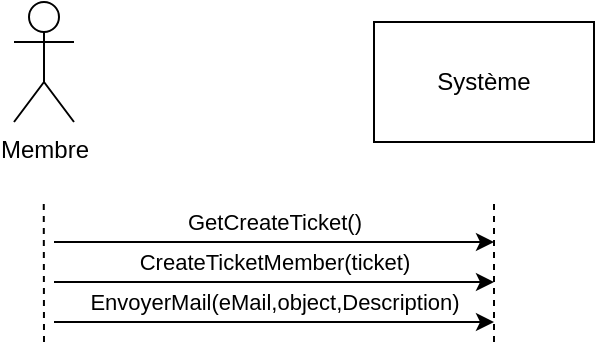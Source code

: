 <mxfile version="13.1.3"><diagram id="HokmBCTXs0-2HbBA9BNa" name="Page-1"><mxGraphModel dx="538" dy="485" grid="1" gridSize="10" guides="1" tooltips="1" connect="1" arrows="1" fold="1" page="1" pageScale="1" pageWidth="827" pageHeight="1169" math="0" shadow="0"><root><mxCell id="0"/><mxCell id="1" parent="0"/><mxCell id="VDEviaoX91W6Sij0hg4o-57" value="Membre" style="shape=umlActor;verticalLabelPosition=bottom;labelBackgroundColor=#ffffff;verticalAlign=top;html=1;outlineConnect=0;" vertex="1" parent="1"><mxGeometry x="370" y="280" width="30" height="60" as="geometry"/></mxCell><mxCell id="VDEviaoX91W6Sij0hg4o-58" value="GetCreateTicket()" style="endArrow=classic;html=1;" edge="1" parent="1"><mxGeometry y="10" width="50" height="50" relative="1" as="geometry"><mxPoint x="390" y="400" as="sourcePoint"/><mxPoint x="610" y="400" as="targetPoint"/><mxPoint as="offset"/></mxGeometry></mxCell><mxCell id="VDEviaoX91W6Sij0hg4o-59" value="Système" style="rounded=0;whiteSpace=wrap;html=1;" vertex="1" parent="1"><mxGeometry x="550" y="290" width="110" height="60" as="geometry"/></mxCell><mxCell id="VDEviaoX91W6Sij0hg4o-60" value="" style="endArrow=none;dashed=1;html=1;" edge="1" parent="1"><mxGeometry width="50" height="50" relative="1" as="geometry"><mxPoint x="610" y="450" as="sourcePoint"/><mxPoint x="610" y="380" as="targetPoint"/></mxGeometry></mxCell><mxCell id="VDEviaoX91W6Sij0hg4o-61" value="" style="endArrow=none;dashed=1;html=1;" edge="1" parent="1"><mxGeometry width="50" height="50" relative="1" as="geometry"><mxPoint x="385" y="450" as="sourcePoint"/><mxPoint x="384.88" y="380" as="targetPoint"/></mxGeometry></mxCell><mxCell id="VDEviaoX91W6Sij0hg4o-62" value="CreateTicketMember(ticket)" style="endArrow=classic;html=1;" edge="1" parent="1"><mxGeometry y="10" width="50" height="50" relative="1" as="geometry"><mxPoint x="390" y="420" as="sourcePoint"/><mxPoint x="610" y="420" as="targetPoint"/><mxPoint as="offset"/></mxGeometry></mxCell><mxCell id="VDEviaoX91W6Sij0hg4o-63" value="EnvoyerMail(eMail,object,Description)" style="endArrow=classic;html=1;" edge="1" parent="1"><mxGeometry y="10" width="50" height="50" relative="1" as="geometry"><mxPoint x="390" y="440" as="sourcePoint"/><mxPoint x="610.0" y="440" as="targetPoint"/><mxPoint as="offset"/></mxGeometry></mxCell></root></mxGraphModel></diagram></mxfile>